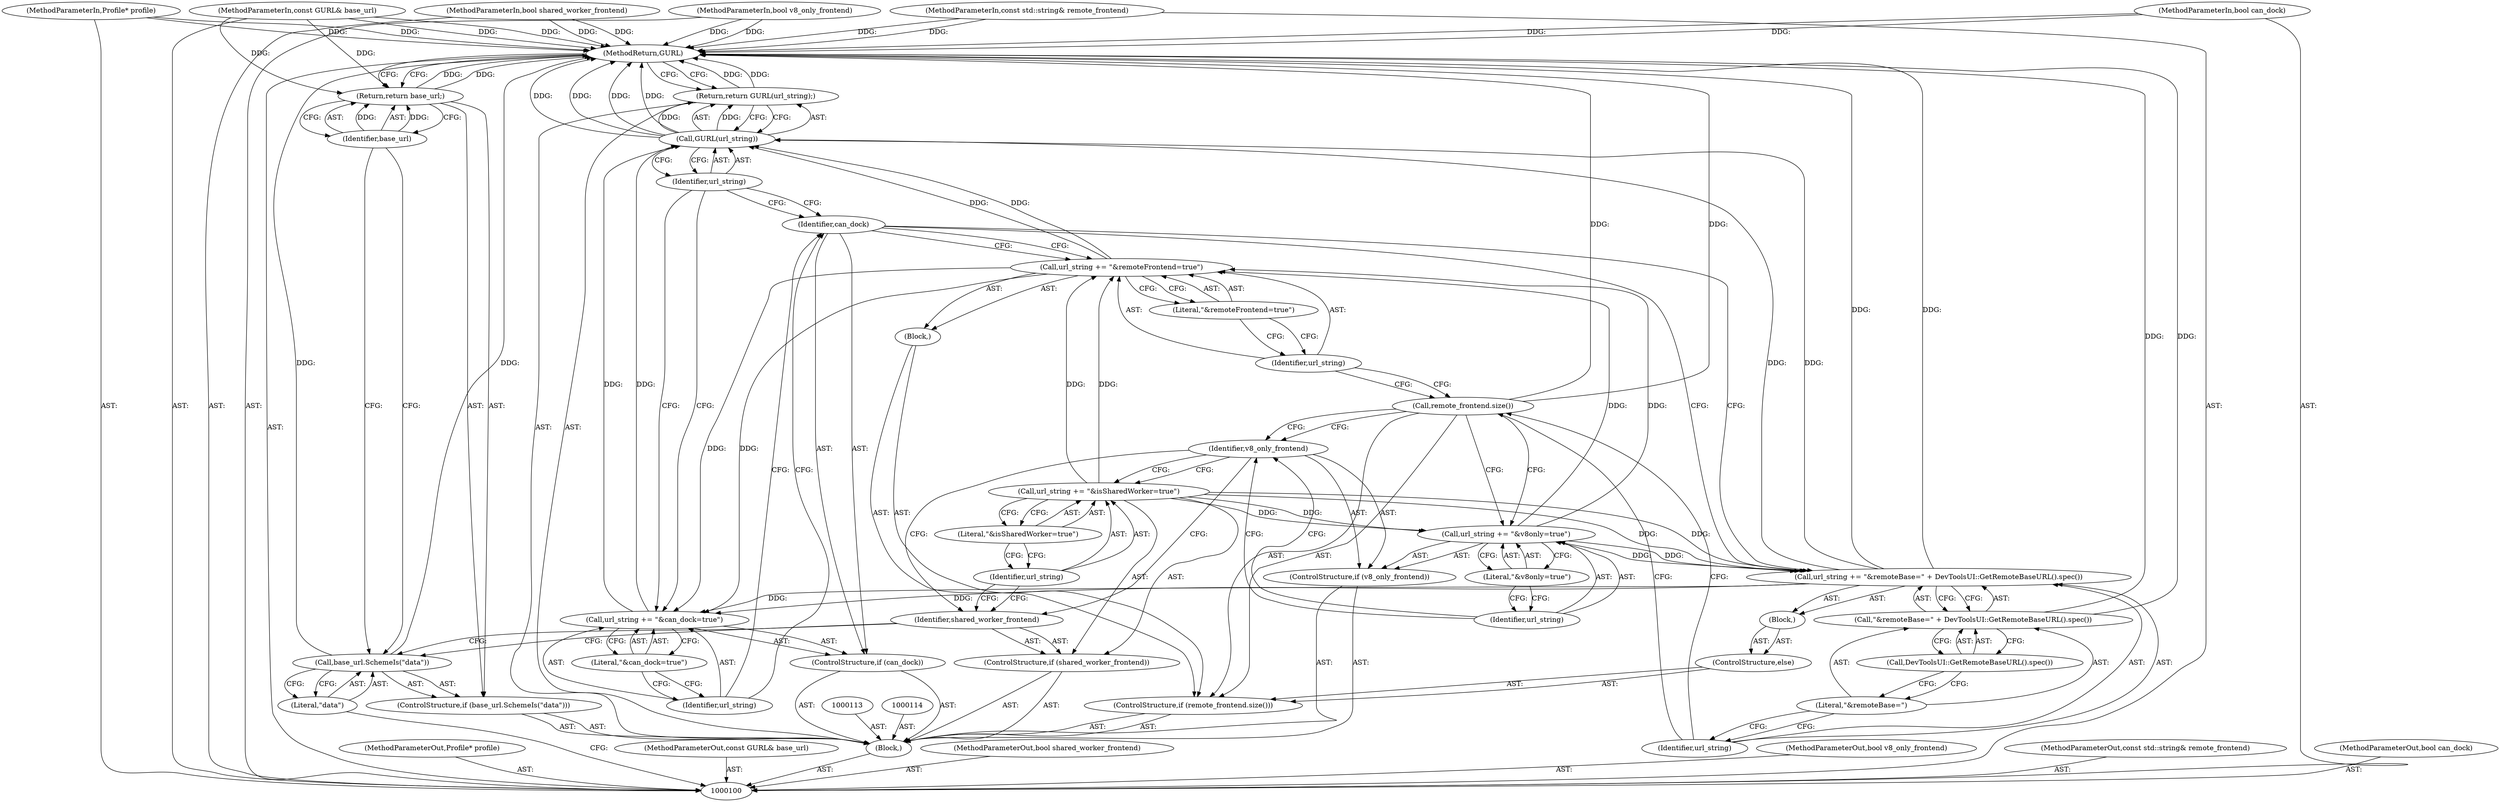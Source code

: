 digraph "1_Chrome_f865c2dfddb1d95af3a2467587c62566e3f7dfe4_0" {
"1000146" [label="(MethodReturn,GURL)"];
"1000101" [label="(MethodParameterIn,Profile* profile)"];
"1000180" [label="(MethodParameterOut,Profile* profile)"];
"1000115" [label="(ControlStructure,if (shared_worker_frontend))"];
"1000116" [label="(Identifier,shared_worker_frontend)"];
"1000119" [label="(Literal,\"&isSharedWorker=true\")"];
"1000117" [label="(Call,url_string += \"&isSharedWorker=true\")"];
"1000118" [label="(Identifier,url_string)"];
"1000120" [label="(ControlStructure,if (v8_only_frontend))"];
"1000121" [label="(Identifier,v8_only_frontend)"];
"1000102" [label="(MethodParameterIn,const GURL& base_url)"];
"1000181" [label="(MethodParameterOut,const GURL& base_url)"];
"1000124" [label="(Literal,\"&v8only=true\")"];
"1000122" [label="(Call,url_string += \"&v8only=true\")"];
"1000123" [label="(Identifier,url_string)"];
"1000125" [label="(ControlStructure,if (remote_frontend.size()))"];
"1000127" [label="(Block,)"];
"1000126" [label="(Call,remote_frontend.size())"];
"1000130" [label="(Literal,\"&remoteFrontend=true\")"];
"1000128" [label="(Call,url_string += \"&remoteFrontend=true\")"];
"1000129" [label="(Identifier,url_string)"];
"1000131" [label="(ControlStructure,else)"];
"1000132" [label="(Block,)"];
"1000135" [label="(Call,\"&remoteBase=\" + DevToolsUI::GetRemoteBaseURL().spec())"];
"1000136" [label="(Literal,\"&remoteBase=\")"];
"1000137" [label="(Call,DevToolsUI::GetRemoteBaseURL().spec())"];
"1000133" [label="(Call,url_string += \"&remoteBase=\" + DevToolsUI::GetRemoteBaseURL().spec())"];
"1000134" [label="(Identifier,url_string)"];
"1000138" [label="(ControlStructure,if (can_dock))"];
"1000139" [label="(Identifier,can_dock)"];
"1000142" [label="(Literal,\"&can_dock=true\")"];
"1000140" [label="(Call,url_string += \"&can_dock=true\")"];
"1000141" [label="(Identifier,url_string)"];
"1000145" [label="(Identifier,url_string)"];
"1000143" [label="(Return,return GURL(url_string);)"];
"1000144" [label="(Call,GURL(url_string))"];
"1000103" [label="(MethodParameterIn,bool shared_worker_frontend)"];
"1000182" [label="(MethodParameterOut,bool shared_worker_frontend)"];
"1000104" [label="(MethodParameterIn,bool v8_only_frontend)"];
"1000183" [label="(MethodParameterOut,bool v8_only_frontend)"];
"1000105" [label="(MethodParameterIn,const std::string& remote_frontend)"];
"1000184" [label="(MethodParameterOut,const std::string& remote_frontend)"];
"1000106" [label="(MethodParameterIn,bool can_dock)"];
"1000185" [label="(MethodParameterOut,bool can_dock)"];
"1000107" [label="(Block,)"];
"1000108" [label="(ControlStructure,if (base_url.SchemeIs(\"data\")))"];
"1000110" [label="(Literal,\"data\")"];
"1000109" [label="(Call,base_url.SchemeIs(\"data\"))"];
"1000112" [label="(Identifier,base_url)"];
"1000111" [label="(Return,return base_url;)"];
"1000146" -> "1000100"  [label="AST: "];
"1000146" -> "1000111"  [label="CFG: "];
"1000146" -> "1000143"  [label="CFG: "];
"1000111" -> "1000146"  [label="DDG: "];
"1000126" -> "1000146"  [label="DDG: "];
"1000104" -> "1000146"  [label="DDG: "];
"1000105" -> "1000146"  [label="DDG: "];
"1000103" -> "1000146"  [label="DDG: "];
"1000144" -> "1000146"  [label="DDG: "];
"1000144" -> "1000146"  [label="DDG: "];
"1000102" -> "1000146"  [label="DDG: "];
"1000133" -> "1000146"  [label="DDG: "];
"1000101" -> "1000146"  [label="DDG: "];
"1000135" -> "1000146"  [label="DDG: "];
"1000106" -> "1000146"  [label="DDG: "];
"1000109" -> "1000146"  [label="DDG: "];
"1000143" -> "1000146"  [label="DDG: "];
"1000101" -> "1000100"  [label="AST: "];
"1000101" -> "1000146"  [label="DDG: "];
"1000180" -> "1000100"  [label="AST: "];
"1000115" -> "1000107"  [label="AST: "];
"1000116" -> "1000115"  [label="AST: "];
"1000117" -> "1000115"  [label="AST: "];
"1000116" -> "1000115"  [label="AST: "];
"1000116" -> "1000109"  [label="CFG: "];
"1000118" -> "1000116"  [label="CFG: "];
"1000121" -> "1000116"  [label="CFG: "];
"1000119" -> "1000117"  [label="AST: "];
"1000119" -> "1000118"  [label="CFG: "];
"1000117" -> "1000119"  [label="CFG: "];
"1000117" -> "1000115"  [label="AST: "];
"1000117" -> "1000119"  [label="CFG: "];
"1000118" -> "1000117"  [label="AST: "];
"1000119" -> "1000117"  [label="AST: "];
"1000121" -> "1000117"  [label="CFG: "];
"1000117" -> "1000122"  [label="DDG: "];
"1000117" -> "1000128"  [label="DDG: "];
"1000117" -> "1000133"  [label="DDG: "];
"1000118" -> "1000117"  [label="AST: "];
"1000118" -> "1000116"  [label="CFG: "];
"1000119" -> "1000118"  [label="CFG: "];
"1000120" -> "1000107"  [label="AST: "];
"1000121" -> "1000120"  [label="AST: "];
"1000122" -> "1000120"  [label="AST: "];
"1000121" -> "1000120"  [label="AST: "];
"1000121" -> "1000117"  [label="CFG: "];
"1000121" -> "1000116"  [label="CFG: "];
"1000123" -> "1000121"  [label="CFG: "];
"1000126" -> "1000121"  [label="CFG: "];
"1000102" -> "1000100"  [label="AST: "];
"1000102" -> "1000146"  [label="DDG: "];
"1000102" -> "1000111"  [label="DDG: "];
"1000181" -> "1000100"  [label="AST: "];
"1000124" -> "1000122"  [label="AST: "];
"1000124" -> "1000123"  [label="CFG: "];
"1000122" -> "1000124"  [label="CFG: "];
"1000122" -> "1000120"  [label="AST: "];
"1000122" -> "1000124"  [label="CFG: "];
"1000123" -> "1000122"  [label="AST: "];
"1000124" -> "1000122"  [label="AST: "];
"1000126" -> "1000122"  [label="CFG: "];
"1000117" -> "1000122"  [label="DDG: "];
"1000122" -> "1000128"  [label="DDG: "];
"1000122" -> "1000133"  [label="DDG: "];
"1000123" -> "1000122"  [label="AST: "];
"1000123" -> "1000121"  [label="CFG: "];
"1000124" -> "1000123"  [label="CFG: "];
"1000125" -> "1000107"  [label="AST: "];
"1000126" -> "1000125"  [label="AST: "];
"1000127" -> "1000125"  [label="AST: "];
"1000131" -> "1000125"  [label="AST: "];
"1000127" -> "1000125"  [label="AST: "];
"1000128" -> "1000127"  [label="AST: "];
"1000126" -> "1000125"  [label="AST: "];
"1000126" -> "1000122"  [label="CFG: "];
"1000126" -> "1000121"  [label="CFG: "];
"1000129" -> "1000126"  [label="CFG: "];
"1000134" -> "1000126"  [label="CFG: "];
"1000126" -> "1000146"  [label="DDG: "];
"1000130" -> "1000128"  [label="AST: "];
"1000130" -> "1000129"  [label="CFG: "];
"1000128" -> "1000130"  [label="CFG: "];
"1000128" -> "1000127"  [label="AST: "];
"1000128" -> "1000130"  [label="CFG: "];
"1000129" -> "1000128"  [label="AST: "];
"1000130" -> "1000128"  [label="AST: "];
"1000139" -> "1000128"  [label="CFG: "];
"1000122" -> "1000128"  [label="DDG: "];
"1000117" -> "1000128"  [label="DDG: "];
"1000128" -> "1000140"  [label="DDG: "];
"1000128" -> "1000144"  [label="DDG: "];
"1000129" -> "1000128"  [label="AST: "];
"1000129" -> "1000126"  [label="CFG: "];
"1000130" -> "1000129"  [label="CFG: "];
"1000131" -> "1000125"  [label="AST: "];
"1000132" -> "1000131"  [label="AST: "];
"1000132" -> "1000131"  [label="AST: "];
"1000133" -> "1000132"  [label="AST: "];
"1000135" -> "1000133"  [label="AST: "];
"1000135" -> "1000137"  [label="CFG: "];
"1000136" -> "1000135"  [label="AST: "];
"1000137" -> "1000135"  [label="AST: "];
"1000133" -> "1000135"  [label="CFG: "];
"1000135" -> "1000146"  [label="DDG: "];
"1000136" -> "1000135"  [label="AST: "];
"1000136" -> "1000134"  [label="CFG: "];
"1000137" -> "1000136"  [label="CFG: "];
"1000137" -> "1000135"  [label="AST: "];
"1000137" -> "1000136"  [label="CFG: "];
"1000135" -> "1000137"  [label="CFG: "];
"1000133" -> "1000132"  [label="AST: "];
"1000133" -> "1000135"  [label="CFG: "];
"1000134" -> "1000133"  [label="AST: "];
"1000135" -> "1000133"  [label="AST: "];
"1000139" -> "1000133"  [label="CFG: "];
"1000133" -> "1000146"  [label="DDG: "];
"1000122" -> "1000133"  [label="DDG: "];
"1000117" -> "1000133"  [label="DDG: "];
"1000133" -> "1000140"  [label="DDG: "];
"1000133" -> "1000144"  [label="DDG: "];
"1000134" -> "1000133"  [label="AST: "];
"1000134" -> "1000126"  [label="CFG: "];
"1000136" -> "1000134"  [label="CFG: "];
"1000138" -> "1000107"  [label="AST: "];
"1000139" -> "1000138"  [label="AST: "];
"1000140" -> "1000138"  [label="AST: "];
"1000139" -> "1000138"  [label="AST: "];
"1000139" -> "1000128"  [label="CFG: "];
"1000139" -> "1000133"  [label="CFG: "];
"1000141" -> "1000139"  [label="CFG: "];
"1000145" -> "1000139"  [label="CFG: "];
"1000142" -> "1000140"  [label="AST: "];
"1000142" -> "1000141"  [label="CFG: "];
"1000140" -> "1000142"  [label="CFG: "];
"1000140" -> "1000138"  [label="AST: "];
"1000140" -> "1000142"  [label="CFG: "];
"1000141" -> "1000140"  [label="AST: "];
"1000142" -> "1000140"  [label="AST: "];
"1000145" -> "1000140"  [label="CFG: "];
"1000128" -> "1000140"  [label="DDG: "];
"1000133" -> "1000140"  [label="DDG: "];
"1000140" -> "1000144"  [label="DDG: "];
"1000141" -> "1000140"  [label="AST: "];
"1000141" -> "1000139"  [label="CFG: "];
"1000142" -> "1000141"  [label="CFG: "];
"1000145" -> "1000144"  [label="AST: "];
"1000145" -> "1000140"  [label="CFG: "];
"1000145" -> "1000139"  [label="CFG: "];
"1000144" -> "1000145"  [label="CFG: "];
"1000143" -> "1000107"  [label="AST: "];
"1000143" -> "1000144"  [label="CFG: "];
"1000144" -> "1000143"  [label="AST: "];
"1000146" -> "1000143"  [label="CFG: "];
"1000143" -> "1000146"  [label="DDG: "];
"1000144" -> "1000143"  [label="DDG: "];
"1000144" -> "1000143"  [label="AST: "];
"1000144" -> "1000145"  [label="CFG: "];
"1000145" -> "1000144"  [label="AST: "];
"1000143" -> "1000144"  [label="CFG: "];
"1000144" -> "1000146"  [label="DDG: "];
"1000144" -> "1000146"  [label="DDG: "];
"1000144" -> "1000143"  [label="DDG: "];
"1000140" -> "1000144"  [label="DDG: "];
"1000128" -> "1000144"  [label="DDG: "];
"1000133" -> "1000144"  [label="DDG: "];
"1000103" -> "1000100"  [label="AST: "];
"1000103" -> "1000146"  [label="DDG: "];
"1000182" -> "1000100"  [label="AST: "];
"1000104" -> "1000100"  [label="AST: "];
"1000104" -> "1000146"  [label="DDG: "];
"1000183" -> "1000100"  [label="AST: "];
"1000105" -> "1000100"  [label="AST: "];
"1000105" -> "1000146"  [label="DDG: "];
"1000184" -> "1000100"  [label="AST: "];
"1000106" -> "1000100"  [label="AST: "];
"1000106" -> "1000146"  [label="DDG: "];
"1000185" -> "1000100"  [label="AST: "];
"1000107" -> "1000100"  [label="AST: "];
"1000108" -> "1000107"  [label="AST: "];
"1000113" -> "1000107"  [label="AST: "];
"1000114" -> "1000107"  [label="AST: "];
"1000115" -> "1000107"  [label="AST: "];
"1000120" -> "1000107"  [label="AST: "];
"1000125" -> "1000107"  [label="AST: "];
"1000138" -> "1000107"  [label="AST: "];
"1000143" -> "1000107"  [label="AST: "];
"1000108" -> "1000107"  [label="AST: "];
"1000109" -> "1000108"  [label="AST: "];
"1000111" -> "1000108"  [label="AST: "];
"1000110" -> "1000109"  [label="AST: "];
"1000110" -> "1000100"  [label="CFG: "];
"1000109" -> "1000110"  [label="CFG: "];
"1000109" -> "1000108"  [label="AST: "];
"1000109" -> "1000110"  [label="CFG: "];
"1000110" -> "1000109"  [label="AST: "];
"1000112" -> "1000109"  [label="CFG: "];
"1000116" -> "1000109"  [label="CFG: "];
"1000109" -> "1000146"  [label="DDG: "];
"1000112" -> "1000111"  [label="AST: "];
"1000112" -> "1000109"  [label="CFG: "];
"1000111" -> "1000112"  [label="CFG: "];
"1000112" -> "1000111"  [label="DDG: "];
"1000111" -> "1000108"  [label="AST: "];
"1000111" -> "1000112"  [label="CFG: "];
"1000112" -> "1000111"  [label="AST: "];
"1000146" -> "1000111"  [label="CFG: "];
"1000111" -> "1000146"  [label="DDG: "];
"1000112" -> "1000111"  [label="DDG: "];
"1000102" -> "1000111"  [label="DDG: "];
}
